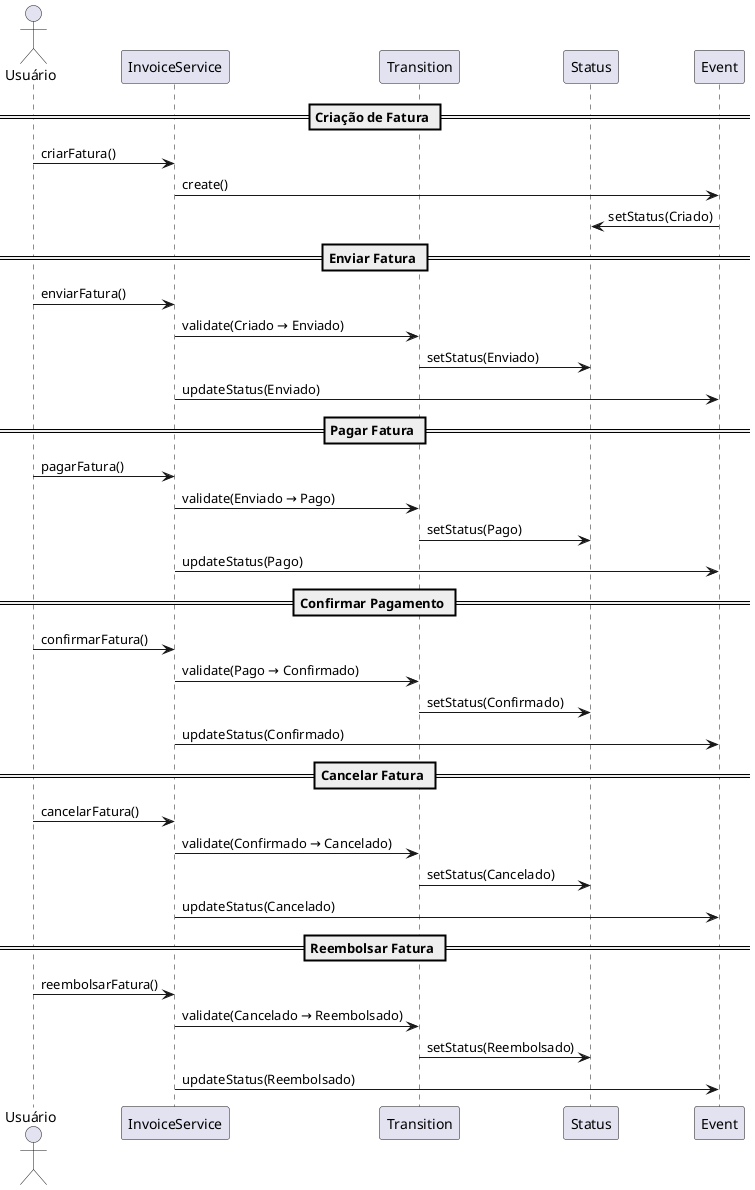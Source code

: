 @startuml
actor Usuário
participant "InvoiceService" as InvoiceService
participant "Transition" as Transition
participant "Status" as Status
participant "Event" as Event

== Criação de Fatura ==
Usuário -> InvoiceService : criarFatura()
InvoiceService -> Event : create()
Event -> Status : setStatus(Criado)

== Enviar Fatura ==
Usuário -> InvoiceService : enviarFatura()
InvoiceService -> Transition : validate(Criado → Enviado)
Transition -> Status : setStatus(Enviado)
InvoiceService -> Event : updateStatus(Enviado)

== Pagar Fatura ==
Usuário -> InvoiceService : pagarFatura()
InvoiceService -> Transition : validate(Enviado → Pago)
Transition -> Status : setStatus(Pago)
InvoiceService -> Event : updateStatus(Pago)

== Confirmar Pagamento ==
Usuário -> InvoiceService : confirmarFatura()
InvoiceService -> Transition : validate(Pago → Confirmado)
Transition -> Status : setStatus(Confirmado)
InvoiceService -> Event : updateStatus(Confirmado)

== Cancelar Fatura ==
Usuário -> InvoiceService : cancelarFatura()
InvoiceService -> Transition : validate(Confirmado → Cancelado)
Transition -> Status : setStatus(Cancelado)
InvoiceService -> Event : updateStatus(Cancelado)

== Reembolsar Fatura ==
Usuário -> InvoiceService : reembolsarFatura()
InvoiceService -> Transition : validate(Cancelado → Reembolsado)
Transition -> Status : setStatus(Reembolsado)
InvoiceService -> Event : updateStatus(Reembolsado)

@enduml
